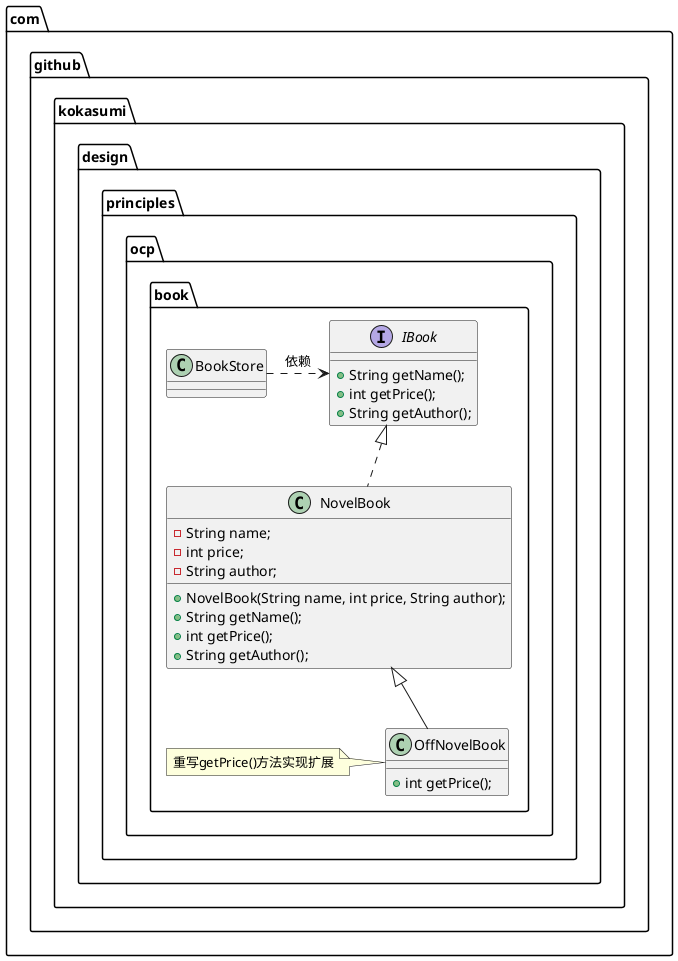 @startuml
package com.github.kokasumi.design.principles.ocp.book {
    interface IBook {
        + String getName();
        + int getPrice();
        + String getAuthor();
    }
    class NovelBook implements IBook {
        - String name;
        - int price;
        - String author;
        + NovelBook(String name, int price, String author);
        + String getName();
        + int getPrice();
        + String getAuthor();
    }
    class BookStore {
    }
    IBook <...left  BookStore: 依赖
    class OffNovelBook extends NovelBook {
        + int getPrice();
    }
    note left of OffNovelBook: 重写getPrice()方法实现扩展
}
@enduml